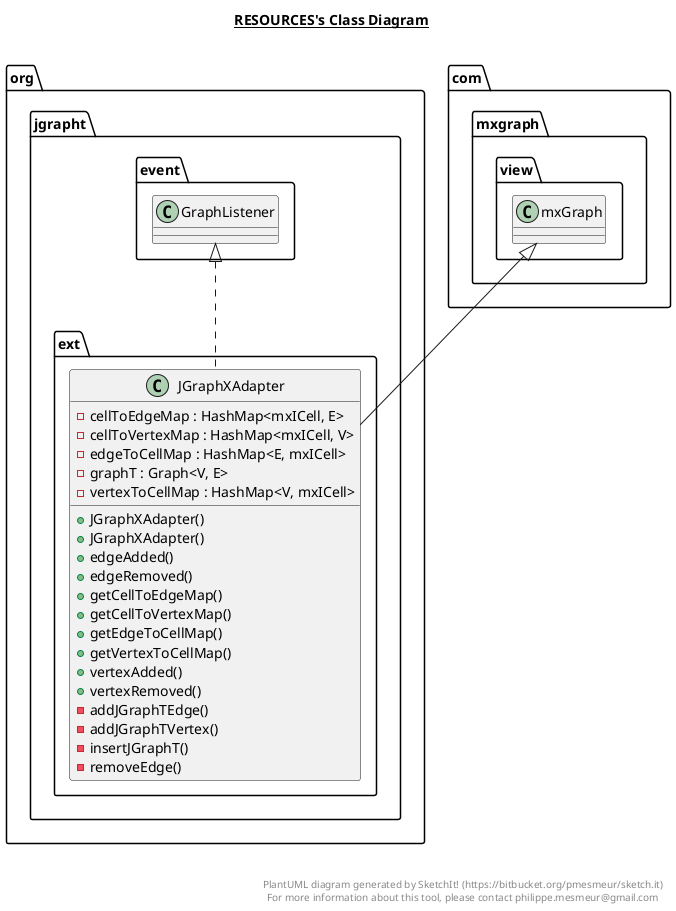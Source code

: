 @startuml

title __RESOURCES's Class Diagram__\n

  namespace org.jgrapht.ext {
    class org.jgrapht.ext.JGraphXAdapter {
        - cellToEdgeMap : HashMap<mxICell, E>
        - cellToVertexMap : HashMap<mxICell, V>
        - edgeToCellMap : HashMap<E, mxICell>
        - graphT : Graph<V, E>
        - vertexToCellMap : HashMap<V, mxICell>
        + JGraphXAdapter()
        + JGraphXAdapter()
        + edgeAdded()
        + edgeRemoved()
        + getCellToEdgeMap()
        + getCellToVertexMap()
        + getEdgeToCellMap()
        + getVertexToCellMap()
        + vertexAdded()
        + vertexRemoved()
        - addJGraphTEdge()
        - addJGraphTVertex()
        - insertJGraphT()
        - removeEdge()
    }
  }
  

  org.jgrapht.ext.JGraphXAdapter .up.|> org.jgrapht.event.GraphListener
  org.jgrapht.ext.JGraphXAdapter -up-|> com.mxgraph.view.mxGraph


right footer


PlantUML diagram generated by SketchIt! (https://bitbucket.org/pmesmeur/sketch.it)
For more information about this tool, please contact philippe.mesmeur@gmail.com
endfooter

@enduml
